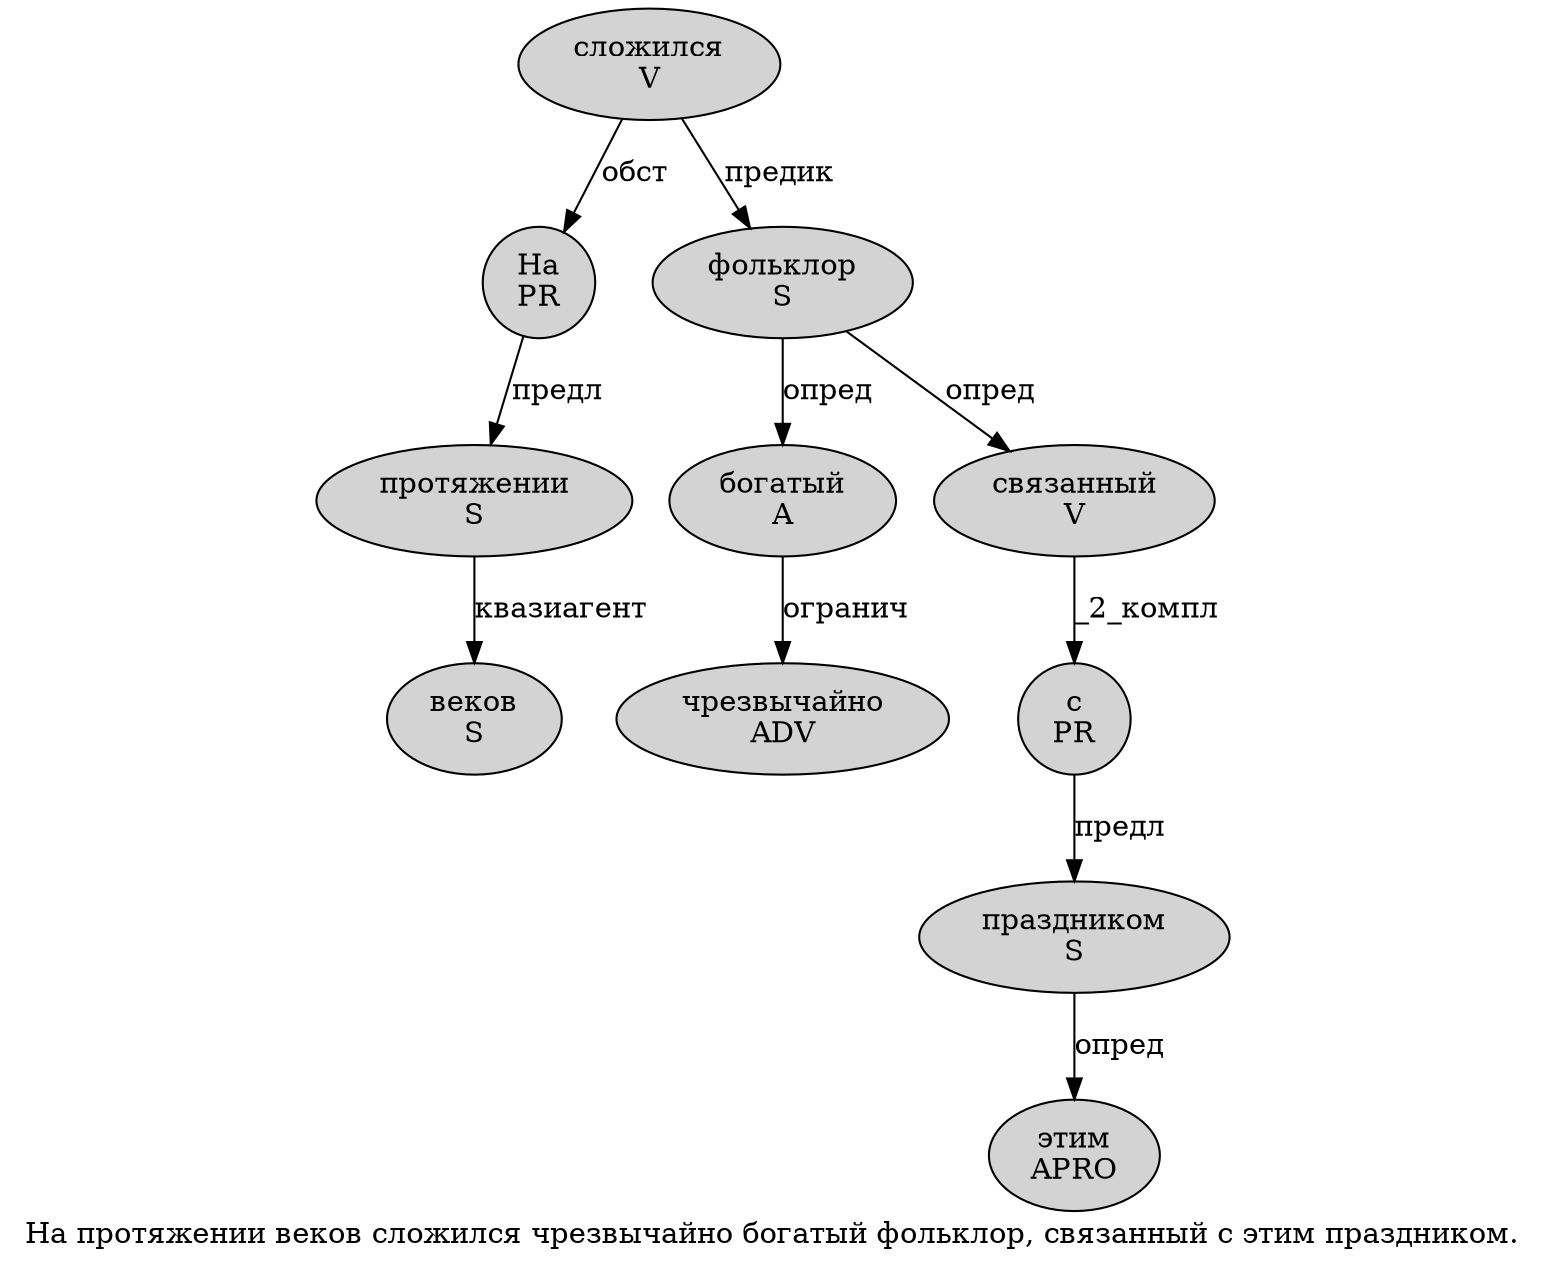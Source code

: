 digraph SENTENCE_423 {
	graph [label="На протяжении веков сложился чрезвычайно богатый фольклор, связанный с этим праздником."]
	node [style=filled]
		0 [label="На
PR" color="" fillcolor=lightgray penwidth=1 shape=ellipse]
		1 [label="протяжении
S" color="" fillcolor=lightgray penwidth=1 shape=ellipse]
		2 [label="веков
S" color="" fillcolor=lightgray penwidth=1 shape=ellipse]
		3 [label="сложился
V" color="" fillcolor=lightgray penwidth=1 shape=ellipse]
		4 [label="чрезвычайно
ADV" color="" fillcolor=lightgray penwidth=1 shape=ellipse]
		5 [label="богатый
A" color="" fillcolor=lightgray penwidth=1 shape=ellipse]
		6 [label="фольклор
S" color="" fillcolor=lightgray penwidth=1 shape=ellipse]
		8 [label="связанный
V" color="" fillcolor=lightgray penwidth=1 shape=ellipse]
		9 [label="с
PR" color="" fillcolor=lightgray penwidth=1 shape=ellipse]
		10 [label="этим
APRO" color="" fillcolor=lightgray penwidth=1 shape=ellipse]
		11 [label="праздником
S" color="" fillcolor=lightgray penwidth=1 shape=ellipse]
			1 -> 2 [label="квазиагент"]
			5 -> 4 [label="огранич"]
			0 -> 1 [label="предл"]
			9 -> 11 [label="предл"]
			6 -> 5 [label="опред"]
			6 -> 8 [label="опред"]
			11 -> 10 [label="опред"]
			3 -> 0 [label="обст"]
			3 -> 6 [label="предик"]
			8 -> 9 [label="_2_компл"]
}